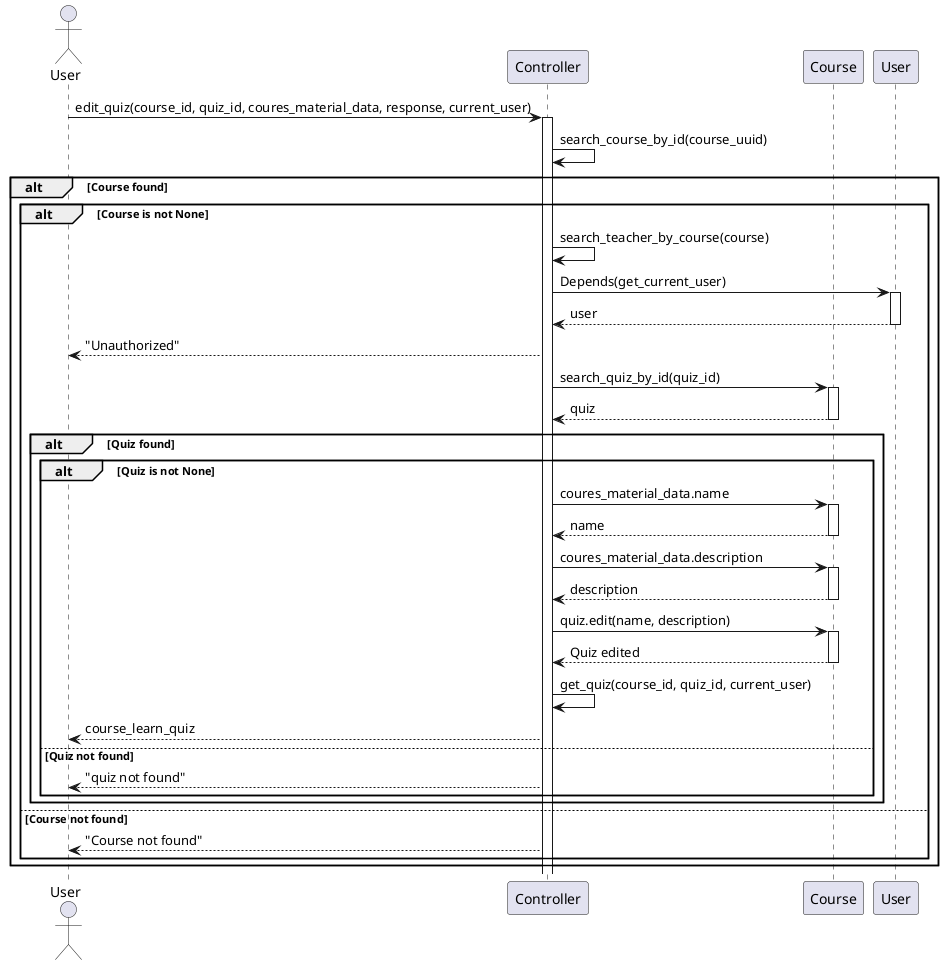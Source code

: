@startuml

actor User
participant Controller
participant Course
participant "User" as UserClass

User -> Controller: edit_quiz(course_id, quiz_id, coures_material_data, response, current_user)
activate Controller


Controller -> Controller: search_course_by_id(course_uuid)

alt Course found
    alt Course is not None
        Controller -> Controller: search_teacher_by_course(course)
        Controller -> UserClass: Depends(get_current_user)
        activate UserClass
        UserClass --> Controller: user
        deactivate UserClass
        Controller --> User: "Unauthorized"
        
        Controller -> Course: search_quiz_by_id(quiz_id)
        activate Course
        Course --> Controller: quiz
        deactivate Course
        alt Quiz found
            alt Quiz is not None
                Controller -> Course: coures_material_data.name
                activate Course
                Course --> Controller: name
                deactivate Course
                Controller -> Course: coures_material_data.description
                activate Course
                Course --> Controller: description
                deactivate Course
                Controller -> Course: quiz.edit(name, description)
                activate Course
                Course --> Controller: Quiz edited
                deactivate Course
                Controller -> Controller: get_quiz(course_id, quiz_id, current_user)
                Controller --> User: course_learn_quiz
            else Quiz not found
                Controller --> User: "quiz not found"
            end
        end
    else Course not found
        Controller --> User: "Course not found"
    end
end

@enduml